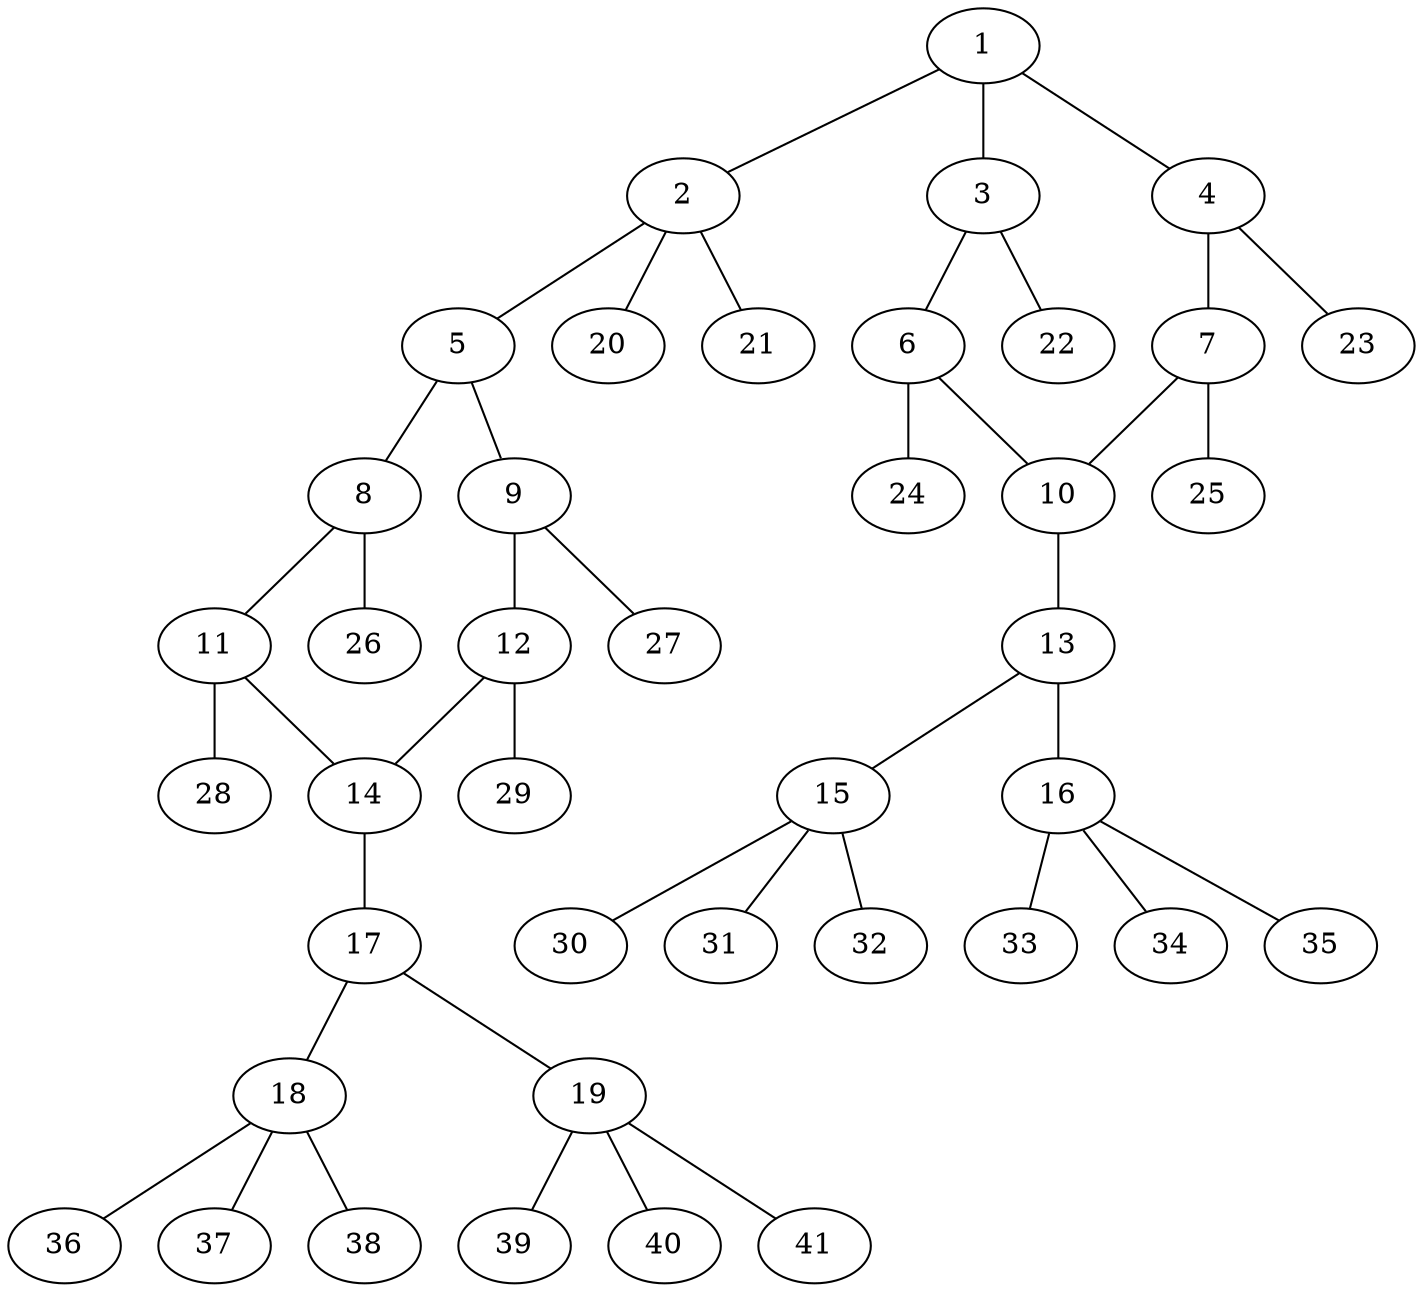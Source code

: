 graph molecule_846 {
	1	 [chem=C];
	2	 [chem=C];
	1 -- 2	 [valence=1];
	3	 [chem=C];
	1 -- 3	 [valence=1];
	4	 [chem=C];
	1 -- 4	 [valence=2];
	5	 [chem=C];
	2 -- 5	 [valence=1];
	20	 [chem=H];
	2 -- 20	 [valence=1];
	21	 [chem=H];
	2 -- 21	 [valence=1];
	6	 [chem=C];
	3 -- 6	 [valence=2];
	22	 [chem=H];
	3 -- 22	 [valence=1];
	7	 [chem=C];
	4 -- 7	 [valence=1];
	23	 [chem=H];
	4 -- 23	 [valence=1];
	8	 [chem=C];
	5 -- 8	 [valence=2];
	9	 [chem=C];
	5 -- 9	 [valence=1];
	10	 [chem=C];
	6 -- 10	 [valence=1];
	24	 [chem=H];
	6 -- 24	 [valence=1];
	7 -- 10	 [valence=2];
	25	 [chem=H];
	7 -- 25	 [valence=1];
	11	 [chem=C];
	8 -- 11	 [valence=1];
	26	 [chem=H];
	8 -- 26	 [valence=1];
	12	 [chem=C];
	9 -- 12	 [valence=2];
	27	 [chem=H];
	9 -- 27	 [valence=1];
	13	 [chem=N];
	10 -- 13	 [valence=1];
	14	 [chem=C];
	11 -- 14	 [valence=2];
	28	 [chem=H];
	11 -- 28	 [valence=1];
	12 -- 14	 [valence=1];
	29	 [chem=H];
	12 -- 29	 [valence=1];
	15	 [chem=C];
	13 -- 15	 [valence=1];
	16	 [chem=C];
	13 -- 16	 [valence=1];
	17	 [chem=N];
	14 -- 17	 [valence=1];
	30	 [chem=H];
	15 -- 30	 [valence=1];
	31	 [chem=H];
	15 -- 31	 [valence=1];
	32	 [chem=H];
	15 -- 32	 [valence=1];
	33	 [chem=H];
	16 -- 33	 [valence=1];
	34	 [chem=H];
	16 -- 34	 [valence=1];
	35	 [chem=H];
	16 -- 35	 [valence=1];
	18	 [chem=C];
	17 -- 18	 [valence=1];
	19	 [chem=C];
	17 -- 19	 [valence=1];
	36	 [chem=H];
	18 -- 36	 [valence=1];
	37	 [chem=H];
	18 -- 37	 [valence=1];
	38	 [chem=H];
	18 -- 38	 [valence=1];
	39	 [chem=H];
	19 -- 39	 [valence=1];
	40	 [chem=H];
	19 -- 40	 [valence=1];
	41	 [chem=H];
	19 -- 41	 [valence=1];
}
